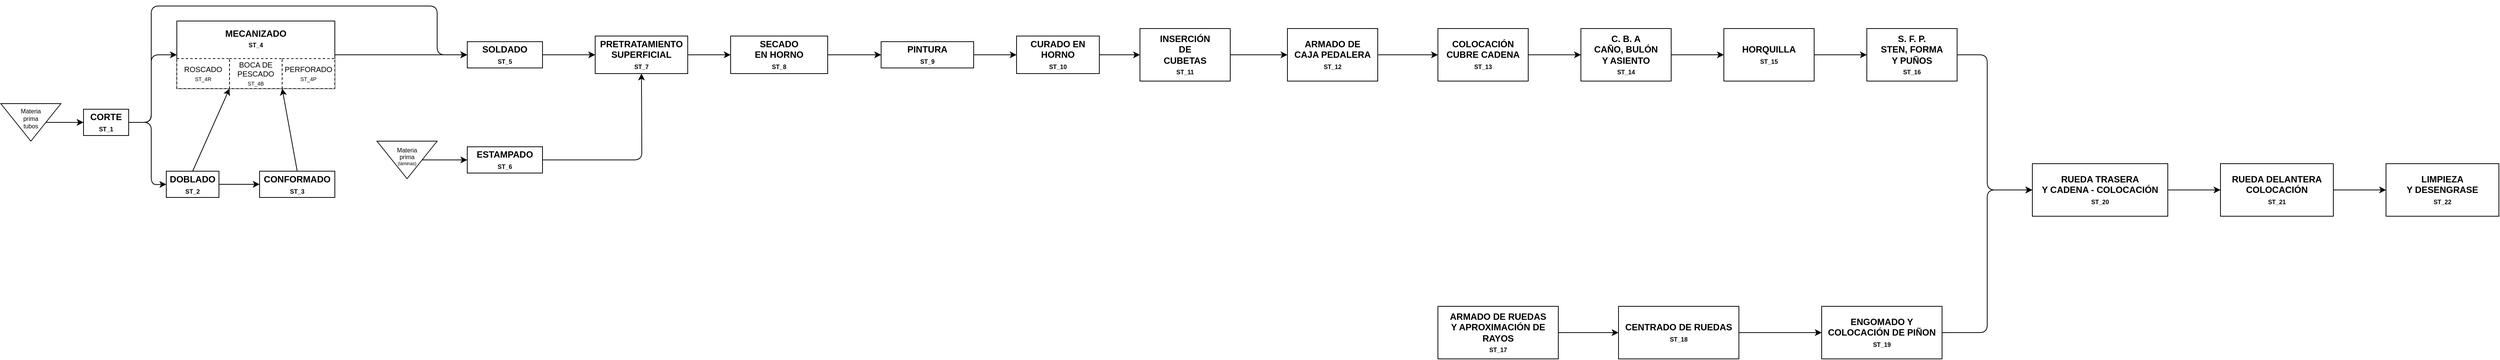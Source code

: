 <mxfile version="14.5.7" type="device"><diagram id="nn09dVtPtO_RdGGUCHOE" name="Page-1"><mxGraphModel dx="1481" dy="879" grid="1" gridSize="10" guides="1" tooltips="1" connect="1" arrows="1" fold="1" page="1" pageScale="1" pageWidth="3350" pageHeight="550" math="0" shadow="0"><root><mxCell id="0"/><mxCell id="1" parent="0"/><mxCell id="mdoL7X3gb5Sx83lqv6_T-1" value="&lt;div style=&quot;font-size: 8px&quot;&gt;&lt;font style=&quot;font-size: 8px&quot;&gt;Materia&lt;/font&gt;&lt;/div&gt;&lt;div style=&quot;font-size: 8px&quot;&gt;&lt;font style=&quot;font-size: 8px&quot;&gt;prima&lt;/font&gt;&lt;/div&gt;&lt;div style=&quot;font-size: 8px&quot;&gt;&lt;font style=&quot;font-size: 8px&quot;&gt;tubos&lt;/font&gt;&lt;/div&gt;&lt;div style=&quot;font-size: 8px&quot;&gt;&lt;font style=&quot;font-size: 8px&quot;&gt;&lt;br&gt;&lt;/font&gt;&lt;/div&gt;" style="triangle;whiteSpace=wrap;html=1;direction=south;" parent="1" vertex="1"><mxGeometry x="10" y="160" width="80" height="50" as="geometry"/></mxCell><mxCell id="mdoL7X3gb5Sx83lqv6_T-3" value="" style="endArrow=classic;html=1;exitX=0.5;exitY=0;exitDx=0;exitDy=0;entryX=0;entryY=0.5;entryDx=0;entryDy=0;" parent="1" source="mdoL7X3gb5Sx83lqv6_T-1" target="mdoL7X3gb5Sx83lqv6_T-6" edge="1"><mxGeometry width="50" height="50" relative="1" as="geometry"><mxPoint x="100" y="190" as="sourcePoint"/><mxPoint x="120" y="185" as="targetPoint"/></mxGeometry></mxCell><mxCell id="mdoL7X3gb5Sx83lqv6_T-6" value="&lt;div&gt;CORTE&lt;/div&gt;&lt;div&gt;&lt;font style=&quot;font-size: 8px&quot;&gt;ST_1&lt;/font&gt;&lt;br&gt;&lt;/div&gt;" style="rounded=0;whiteSpace=wrap;html=1;fontStyle=1" parent="1" vertex="1"><mxGeometry x="120" y="167.5" width="60" height="35" as="geometry"/></mxCell><mxCell id="mdoL7X3gb5Sx83lqv6_T-7" value="&lt;div&gt;DOBLADO&lt;/div&gt;&lt;div&gt;&lt;font style=&quot;font-size: 8px&quot;&gt;ST_2&lt;/font&gt;&lt;br&gt;&lt;/div&gt;" style="rounded=0;whiteSpace=wrap;html=1;fontStyle=1" parent="1" vertex="1"><mxGeometry x="230" y="250" width="70" height="35" as="geometry"/></mxCell><mxCell id="mdoL7X3gb5Sx83lqv6_T-8" value="&lt;div&gt;CONFORMADO&lt;/div&gt;&lt;div&gt;&lt;font style=&quot;font-size: 8px&quot;&gt;ST_3&lt;/font&gt;&lt;/div&gt;" style="rounded=0;whiteSpace=wrap;html=1;fontStyle=1" parent="1" vertex="1"><mxGeometry x="354" y="250" width="100" height="35" as="geometry"/></mxCell><mxCell id="mdoL7X3gb5Sx83lqv6_T-13" value="" style="group" parent="1" vertex="1" connectable="0"><mxGeometry x="244" y="50" width="210" height="90" as="geometry"/></mxCell><mxCell id="mdoL7X3gb5Sx83lqv6_T-9" value="&lt;table&gt;&lt;tbody&gt;&lt;tr&gt;&lt;td&gt;&lt;b&gt;&lt;br&gt;&lt;/b&gt;&lt;/td&gt;&lt;td&gt;&lt;b&gt;MECANIZADO&lt;/b&gt;&lt;br&gt;&lt;font size=&quot;1&quot;&gt;&lt;b style=&quot;font-size: 8px&quot;&gt;ST_4&lt;/b&gt;&lt;/font&gt;&lt;/td&gt;&lt;td&gt;&lt;b&gt;&lt;br&gt;&lt;/b&gt;&lt;/td&gt;&lt;/tr&gt;&lt;tr&gt;&lt;td&gt;&lt;b&gt;&lt;br&gt;&lt;/b&gt;&lt;/td&gt;&lt;td&gt;&lt;b&gt;&lt;br&gt;&lt;/b&gt;&lt;/td&gt;&lt;td&gt;&lt;b&gt;&lt;br&gt;&lt;/b&gt;&lt;/td&gt;&lt;/tr&gt;&lt;/tbody&gt;&lt;/table&gt;&lt;p&gt;&lt;/p&gt;" style="rounded=0;whiteSpace=wrap;html=1;align=center;verticalAlign=top;" parent="mdoL7X3gb5Sx83lqv6_T-13" vertex="1"><mxGeometry width="210" height="90" as="geometry"/></mxCell><mxCell id="mdoL7X3gb5Sx83lqv6_T-10" value="&lt;div&gt;ROSCADO&lt;/div&gt;&lt;div&gt;&lt;font style=&quot;font-size: 7px&quot;&gt;ST_4R&lt;/font&gt;&lt;/div&gt;" style="rounded=0;whiteSpace=wrap;html=1;fontSize=10;dashed=1;" parent="mdoL7X3gb5Sx83lqv6_T-13" vertex="1"><mxGeometry y="50" width="70" height="40" as="geometry"/></mxCell><mxCell id="mdoL7X3gb5Sx83lqv6_T-11" value="&lt;div&gt;BOCA DE PESCADO&lt;/div&gt;&lt;div&gt;&lt;font style=&quot;font-size: 7px&quot;&gt;ST_4B&lt;/font&gt;&lt;/div&gt;" style="rounded=0;whiteSpace=wrap;html=1;fontSize=10;dashed=1;" parent="mdoL7X3gb5Sx83lqv6_T-13" vertex="1"><mxGeometry x="70" y="50" width="70" height="40" as="geometry"/></mxCell><mxCell id="mdoL7X3gb5Sx83lqv6_T-12" value="&lt;div&gt;PERFORADO&lt;/div&gt;&lt;div&gt;&lt;font style=&quot;font-size: 7px&quot;&gt;ST_4P&lt;/font&gt;&lt;/div&gt;" style="rounded=0;whiteSpace=wrap;html=1;fontSize=10;dashed=1;" parent="mdoL7X3gb5Sx83lqv6_T-13" vertex="1"><mxGeometry x="140" y="50" width="70" height="40" as="geometry"/></mxCell><mxCell id="mdoL7X3gb5Sx83lqv6_T-16" value="" style="endArrow=classic;html=1;fontSize=10;exitX=1;exitY=0.5;exitDx=0;exitDy=0;entryX=0;entryY=0.5;entryDx=0;entryDy=0;" parent="1" source="mdoL7X3gb5Sx83lqv6_T-6" target="mdoL7X3gb5Sx83lqv6_T-9" edge="1"><mxGeometry width="50" height="50" relative="1" as="geometry"><mxPoint x="240" y="210" as="sourcePoint"/><mxPoint x="290" y="160" as="targetPoint"/><Array as="points"><mxPoint x="210" y="185"/><mxPoint x="210" y="95"/></Array></mxGeometry></mxCell><mxCell id="mdoL7X3gb5Sx83lqv6_T-17" value="" style="endArrow=classic;html=1;fontSize=10;exitX=1;exitY=0.5;exitDx=0;exitDy=0;entryX=0;entryY=0.5;entryDx=0;entryDy=0;" parent="1" source="mdoL7X3gb5Sx83lqv6_T-6" target="mdoL7X3gb5Sx83lqv6_T-7" edge="1"><mxGeometry width="50" height="50" relative="1" as="geometry"><mxPoint x="240" y="210" as="sourcePoint"/><mxPoint x="290" y="160" as="targetPoint"/><Array as="points"><mxPoint x="210" y="185"/><mxPoint x="210" y="268"/></Array></mxGeometry></mxCell><mxCell id="mdoL7X3gb5Sx83lqv6_T-18" value="" style="endArrow=classic;html=1;fontSize=10;entryX=0;entryY=0.5;entryDx=0;entryDy=0;exitX=1;exitY=0.5;exitDx=0;exitDy=0;" parent="1" source="mdoL7X3gb5Sx83lqv6_T-7" target="mdoL7X3gb5Sx83lqv6_T-8" edge="1"><mxGeometry width="50" height="50" relative="1" as="geometry"><mxPoint x="240" y="210" as="sourcePoint"/><mxPoint x="290" y="160" as="targetPoint"/></mxGeometry></mxCell><mxCell id="mdoL7X3gb5Sx83lqv6_T-19" value="" style="endArrow=classic;html=1;fontSize=10;exitX=0.5;exitY=0;exitDx=0;exitDy=0;entryX=1;entryY=1;entryDx=0;entryDy=0;" parent="1" source="mdoL7X3gb5Sx83lqv6_T-7" target="mdoL7X3gb5Sx83lqv6_T-10" edge="1"><mxGeometry width="50" height="50" relative="1" as="geometry"><mxPoint x="260" y="240" as="sourcePoint"/><mxPoint x="310" y="190" as="targetPoint"/></mxGeometry></mxCell><mxCell id="mdoL7X3gb5Sx83lqv6_T-20" value="" style="endArrow=classic;html=1;fontSize=10;exitX=0.5;exitY=0;exitDx=0;exitDy=0;entryX=1;entryY=1;entryDx=0;entryDy=0;" parent="1" source="mdoL7X3gb5Sx83lqv6_T-8" target="mdoL7X3gb5Sx83lqv6_T-11" edge="1"><mxGeometry width="50" height="50" relative="1" as="geometry"><mxPoint x="324.5" y="260" as="sourcePoint"/><mxPoint x="373.5" y="150" as="targetPoint"/></mxGeometry></mxCell><mxCell id="mdoL7X3gb5Sx83lqv6_T-30" value="" style="edgeStyle=orthogonalEdgeStyle;rounded=0;orthogonalLoop=1;jettySize=auto;html=1;fontSize=12;" parent="1" source="mdoL7X3gb5Sx83lqv6_T-22" target="mdoL7X3gb5Sx83lqv6_T-29" edge="1"><mxGeometry relative="1" as="geometry"/></mxCell><mxCell id="mdoL7X3gb5Sx83lqv6_T-22" value="&lt;div&gt;SOLDADO&lt;/div&gt;&lt;div&gt;&lt;font style=&quot;font-size: 8px&quot;&gt;ST_5&lt;/font&gt;&lt;/div&gt;" style="rounded=0;whiteSpace=wrap;html=1;fontStyle=1" parent="1" vertex="1"><mxGeometry x="630" y="77.5" width="100" height="35" as="geometry"/></mxCell><mxCell id="mdoL7X3gb5Sx83lqv6_T-28" value="" style="edgeStyle=orthogonalEdgeStyle;rounded=0;orthogonalLoop=1;jettySize=auto;html=1;fontSize=12;" parent="1" source="mdoL7X3gb5Sx83lqv6_T-24" target="mdoL7X3gb5Sx83lqv6_T-27" edge="1"><mxGeometry relative="1" as="geometry"/></mxCell><mxCell id="mdoL7X3gb5Sx83lqv6_T-24" value="&lt;div style=&quot;font-size: 8px&quot;&gt;&lt;font style=&quot;font-size: 8px&quot;&gt;Materia&lt;/font&gt;&lt;/div&gt;&lt;div style=&quot;font-size: 8px&quot;&gt;&lt;font style=&quot;font-size: 8px&quot;&gt;prima&lt;/font&gt;&lt;/div&gt;&lt;div style=&quot;font-size: 6px&quot;&gt;&lt;font style=&quot;font-size: 6px&quot;&gt;(láminas)&lt;br&gt;&lt;/font&gt;&lt;/div&gt;&lt;div style=&quot;font-size: 8px&quot;&gt;&lt;font style=&quot;font-size: 8px&quot;&gt;&lt;br&gt;&lt;/font&gt;&lt;/div&gt;" style="triangle;whiteSpace=wrap;html=1;direction=south;" parent="1" vertex="1"><mxGeometry x="510" y="210" width="80" height="50" as="geometry"/></mxCell><mxCell id="mdoL7X3gb5Sx83lqv6_T-25" value="" style="edgeStyle=orthogonalEdgeStyle;rounded=0;orthogonalLoop=1;jettySize=auto;html=1;fontSize=12;" parent="1" source="mdoL7X3gb5Sx83lqv6_T-9" target="mdoL7X3gb5Sx83lqv6_T-22" edge="1"><mxGeometry relative="1" as="geometry"/></mxCell><mxCell id="mdoL7X3gb5Sx83lqv6_T-26" value="" style="endArrow=classic;html=1;fontSize=12;exitX=1;exitY=0.5;exitDx=0;exitDy=0;entryX=0;entryY=0.5;entryDx=0;entryDy=0;" parent="1" source="mdoL7X3gb5Sx83lqv6_T-6" target="mdoL7X3gb5Sx83lqv6_T-22" edge="1"><mxGeometry width="50" height="50" relative="1" as="geometry"><mxPoint x="454" y="200" as="sourcePoint"/><mxPoint x="550" y="90" as="targetPoint"/><Array as="points"><mxPoint x="210" y="185"/><mxPoint x="210" y="30"/><mxPoint x="590" y="30"/><mxPoint x="590" y="95"/></Array></mxGeometry></mxCell><mxCell id="mdoL7X3gb5Sx83lqv6_T-27" value="&lt;div&gt;ESTAMPADO&lt;/div&gt;&lt;div&gt;&lt;font style=&quot;font-size: 8px&quot;&gt;ST_6&lt;/font&gt;&lt;/div&gt;" style="rounded=0;whiteSpace=wrap;html=1;fontStyle=1" parent="1" vertex="1"><mxGeometry x="630" y="217.5" width="100" height="35" as="geometry"/></mxCell><mxCell id="mdoL7X3gb5Sx83lqv6_T-32" value="" style="edgeStyle=orthogonalEdgeStyle;rounded=0;orthogonalLoop=1;jettySize=auto;html=1;fontSize=12;" parent="1" source="mdoL7X3gb5Sx83lqv6_T-29" target="mdoL7X3gb5Sx83lqv6_T-31" edge="1"><mxGeometry relative="1" as="geometry"/></mxCell><mxCell id="mdoL7X3gb5Sx83lqv6_T-29" value="&lt;div&gt;PRETRATAMIENTO&lt;/div&gt;&lt;div&gt;SUPERFICIAL&lt;/div&gt;&lt;div&gt;&lt;font style=&quot;font-size: 8px&quot;&gt;ST_7&lt;/font&gt;&lt;/div&gt;" style="rounded=0;whiteSpace=wrap;html=1;fontStyle=1" parent="1" vertex="1"><mxGeometry x="800" y="70" width="123" height="50" as="geometry"/></mxCell><mxCell id="mdoL7X3gb5Sx83lqv6_T-35" value="" style="edgeStyle=orthogonalEdgeStyle;rounded=0;orthogonalLoop=1;jettySize=auto;html=1;fontSize=12;" parent="1" source="mdoL7X3gb5Sx83lqv6_T-31" target="mdoL7X3gb5Sx83lqv6_T-33" edge="1"><mxGeometry relative="1" as="geometry"/></mxCell><mxCell id="mdoL7X3gb5Sx83lqv6_T-31" value="&lt;div&gt;SECADO &lt;br&gt;&lt;/div&gt;&lt;div&gt;EN HORNO&lt;/div&gt;&lt;div&gt;&lt;font style=&quot;font-size: 8px&quot;&gt;ST_8&lt;/font&gt;&lt;/div&gt;" style="rounded=0;whiteSpace=wrap;html=1;fontStyle=1" parent="1" vertex="1"><mxGeometry x="980" y="70" width="129" height="50" as="geometry"/></mxCell><mxCell id="mdoL7X3gb5Sx83lqv6_T-36" value="" style="edgeStyle=orthogonalEdgeStyle;rounded=0;orthogonalLoop=1;jettySize=auto;html=1;fontSize=12;" parent="1" source="mdoL7X3gb5Sx83lqv6_T-33" target="mdoL7X3gb5Sx83lqv6_T-34" edge="1"><mxGeometry relative="1" as="geometry"/></mxCell><mxCell id="mdoL7X3gb5Sx83lqv6_T-33" value="&lt;div&gt;PINTURA&lt;/div&gt;&lt;div&gt;&lt;font style=&quot;font-size: 8px&quot;&gt;ST_9&lt;/font&gt;&lt;/div&gt;" style="rounded=0;whiteSpace=wrap;html=1;fontStyle=1" parent="1" vertex="1"><mxGeometry x="1180" y="77.5" width="123" height="35" as="geometry"/></mxCell><mxCell id="mdoL7X3gb5Sx83lqv6_T-39" value="" style="edgeStyle=orthogonalEdgeStyle;rounded=0;orthogonalLoop=1;jettySize=auto;html=1;fontSize=12;" parent="1" source="mdoL7X3gb5Sx83lqv6_T-34" target="mdoL7X3gb5Sx83lqv6_T-37" edge="1"><mxGeometry relative="1" as="geometry"/></mxCell><mxCell id="mdoL7X3gb5Sx83lqv6_T-34" value="&lt;div&gt;CURADO EN HORNO&lt;/div&gt;&lt;div&gt;&lt;font style=&quot;font-size: 8px&quot;&gt;ST_10&lt;/font&gt;&lt;br&gt;&lt;/div&gt;" style="rounded=0;whiteSpace=wrap;html=1;fontStyle=1" parent="1" vertex="1"><mxGeometry x="1360" y="70" width="110" height="50" as="geometry"/></mxCell><mxCell id="mdoL7X3gb5Sx83lqv6_T-40" value="" style="edgeStyle=orthogonalEdgeStyle;rounded=0;orthogonalLoop=1;jettySize=auto;html=1;fontSize=12;" parent="1" source="mdoL7X3gb5Sx83lqv6_T-37" target="mdoL7X3gb5Sx83lqv6_T-38" edge="1"><mxGeometry relative="1" as="geometry"/></mxCell><mxCell id="mdoL7X3gb5Sx83lqv6_T-37" value="&lt;div&gt;INSERCIÓN&lt;/div&gt;&lt;div&gt;DE&lt;/div&gt;&lt;div&gt;CUBETAS&lt;br&gt;&lt;/div&gt;&lt;div&gt;&lt;font style=&quot;font-size: 8px&quot;&gt;ST_11&lt;/font&gt;&lt;br&gt;&lt;/div&gt;" style="rounded=0;whiteSpace=wrap;html=1;fontStyle=1" parent="1" vertex="1"><mxGeometry x="1524" y="60" width="120" height="70" as="geometry"/></mxCell><mxCell id="mdoL7X3gb5Sx83lqv6_T-42" value="" style="edgeStyle=orthogonalEdgeStyle;rounded=0;orthogonalLoop=1;jettySize=auto;html=1;fontSize=12;" parent="1" source="mdoL7X3gb5Sx83lqv6_T-38" target="mdoL7X3gb5Sx83lqv6_T-41" edge="1"><mxGeometry relative="1" as="geometry"/></mxCell><mxCell id="mdoL7X3gb5Sx83lqv6_T-38" value="&lt;div&gt;ARMADO DE&lt;/div&gt;&lt;div&gt;CAJA PEDALERA&lt;br&gt;&lt;/div&gt;&lt;div&gt;&lt;font style=&quot;font-size: 8px&quot;&gt;ST_12&lt;/font&gt;&lt;br&gt;&lt;/div&gt;" style="rounded=0;whiteSpace=wrap;html=1;fontStyle=1" parent="1" vertex="1"><mxGeometry x="1720" y="60" width="120" height="70" as="geometry"/></mxCell><mxCell id="mdoL7X3gb5Sx83lqv6_T-44" value="" style="edgeStyle=orthogonalEdgeStyle;rounded=0;orthogonalLoop=1;jettySize=auto;html=1;fontSize=12;" parent="1" source="mdoL7X3gb5Sx83lqv6_T-41" target="mdoL7X3gb5Sx83lqv6_T-43" edge="1"><mxGeometry relative="1" as="geometry"/></mxCell><mxCell id="mdoL7X3gb5Sx83lqv6_T-41" value="&lt;div&gt;COLOCACIÓN&lt;/div&gt;&lt;div&gt;CUBRE CADENA&lt;br&gt;&lt;/div&gt;&lt;div&gt;&lt;font style=&quot;font-size: 8px&quot;&gt;ST_13&lt;/font&gt;&lt;br&gt;&lt;/div&gt;" style="rounded=0;whiteSpace=wrap;html=1;fontStyle=1" parent="1" vertex="1"><mxGeometry x="1920" y="60" width="120" height="70" as="geometry"/></mxCell><mxCell id="mdoL7X3gb5Sx83lqv6_T-46" value="" style="edgeStyle=orthogonalEdgeStyle;rounded=0;orthogonalLoop=1;jettySize=auto;html=1;fontSize=12;" parent="1" source="mdoL7X3gb5Sx83lqv6_T-43" target="mdoL7X3gb5Sx83lqv6_T-45" edge="1"><mxGeometry relative="1" as="geometry"/></mxCell><mxCell id="mdoL7X3gb5Sx83lqv6_T-43" value="&lt;div&gt;C. B. A &lt;br&gt;&lt;/div&gt;&lt;div&gt;CAÑO, BULÓN&lt;/div&gt;&lt;div&gt;Y ASIENTO&lt;br&gt;&lt;/div&gt;&lt;div&gt;&lt;font style=&quot;font-size: 8px&quot;&gt;ST_14&lt;/font&gt;&lt;br&gt;&lt;/div&gt;" style="rounded=0;whiteSpace=wrap;html=1;fontStyle=1" parent="1" vertex="1"><mxGeometry x="2110" y="60" width="120" height="70" as="geometry"/></mxCell><mxCell id="mdoL7X3gb5Sx83lqv6_T-48" value="" style="edgeStyle=orthogonalEdgeStyle;rounded=0;orthogonalLoop=1;jettySize=auto;html=1;fontSize=12;" parent="1" source="mdoL7X3gb5Sx83lqv6_T-45" target="mdoL7X3gb5Sx83lqv6_T-47" edge="1"><mxGeometry relative="1" as="geometry"/></mxCell><mxCell id="mdoL7X3gb5Sx83lqv6_T-45" value="HORQUILLA&lt;div&gt;&lt;font style=&quot;font-size: 8px&quot;&gt;ST_15&lt;/font&gt;&lt;/div&gt;" style="rounded=0;whiteSpace=wrap;html=1;fontStyle=1" parent="1" vertex="1"><mxGeometry x="2300" y="60" width="120" height="70" as="geometry"/></mxCell><mxCell id="mdoL7X3gb5Sx83lqv6_T-47" value="&lt;div&gt;S. F. P. &lt;br&gt;&lt;/div&gt;&lt;div&gt;STEN, FORMA&lt;/div&gt;&lt;div&gt;Y PUÑOS&lt;br&gt;&lt;/div&gt;&lt;div&gt;&lt;font style=&quot;font-size: 8px&quot;&gt;ST_16&lt;/font&gt;&lt;br&gt;&lt;/div&gt;" style="rounded=0;whiteSpace=wrap;html=1;fontStyle=1" parent="1" vertex="1"><mxGeometry x="2490" y="60" width="120" height="70" as="geometry"/></mxCell><mxCell id="mdoL7X3gb5Sx83lqv6_T-52" value="" style="edgeStyle=orthogonalEdgeStyle;rounded=0;orthogonalLoop=1;jettySize=auto;html=1;fontSize=12;" parent="1" source="mdoL7X3gb5Sx83lqv6_T-49" target="mdoL7X3gb5Sx83lqv6_T-50" edge="1"><mxGeometry relative="1" as="geometry"/></mxCell><mxCell id="mdoL7X3gb5Sx83lqv6_T-49" value="&lt;div&gt;RUEDA TRASERA&lt;/div&gt;&lt;div&gt;Y CADENA - COLOCACIÓN&lt;br&gt;&lt;/div&gt;&lt;div&gt;&lt;font style=&quot;font-size: 8px&quot;&gt;ST_20&lt;/font&gt;&lt;br&gt;&lt;/div&gt;" style="rounded=0;whiteSpace=wrap;html=1;fontStyle=1" parent="1" vertex="1"><mxGeometry x="2710" y="240" width="180" height="70" as="geometry"/></mxCell><mxCell id="mdoL7X3gb5Sx83lqv6_T-53" value="" style="edgeStyle=orthogonalEdgeStyle;rounded=0;orthogonalLoop=1;jettySize=auto;html=1;fontSize=12;" parent="1" source="mdoL7X3gb5Sx83lqv6_T-50" target="mdoL7X3gb5Sx83lqv6_T-51" edge="1"><mxGeometry relative="1" as="geometry"/></mxCell><mxCell id="mdoL7X3gb5Sx83lqv6_T-50" value="&lt;div&gt;RUEDA DELANTERA&lt;/div&gt;&lt;div&gt;COLOCACIÓN&lt;br&gt;&lt;/div&gt;&lt;div&gt;&lt;font style=&quot;font-size: 8px&quot;&gt;ST_21&lt;/font&gt;&lt;br&gt;&lt;/div&gt;" style="rounded=0;whiteSpace=wrap;html=1;fontStyle=1" parent="1" vertex="1"><mxGeometry x="2960" y="240" width="150" height="70" as="geometry"/></mxCell><mxCell id="mdoL7X3gb5Sx83lqv6_T-51" value="&lt;div&gt;LIMPIEZA&lt;/div&gt;&lt;div&gt;Y DESENGRASE&lt;br&gt;&lt;/div&gt;&lt;div&gt;&lt;font style=&quot;font-size: 8px&quot;&gt;ST_22&lt;/font&gt;&lt;br&gt;&lt;/div&gt;" style="rounded=0;whiteSpace=wrap;html=1;fontStyle=1" parent="1" vertex="1"><mxGeometry x="3180" y="240" width="150" height="70" as="geometry"/></mxCell><mxCell id="mdoL7X3gb5Sx83lqv6_T-54" value="" style="endArrow=classic;html=1;fontSize=12;exitX=1;exitY=0.5;exitDx=0;exitDy=0;entryX=0;entryY=0.5;entryDx=0;entryDy=0;" parent="1" source="mdoL7X3gb5Sx83lqv6_T-47" target="mdoL7X3gb5Sx83lqv6_T-49" edge="1"><mxGeometry width="50" height="50" relative="1" as="geometry"><mxPoint x="2700" y="170" as="sourcePoint"/><mxPoint x="2750" y="120" as="targetPoint"/><Array as="points"><mxPoint x="2650" y="95"/><mxPoint x="2650" y="275"/></Array></mxGeometry></mxCell><mxCell id="mdoL7X3gb5Sx83lqv6_T-58" value="" style="edgeStyle=orthogonalEdgeStyle;rounded=0;orthogonalLoop=1;jettySize=auto;html=1;fontSize=12;" parent="1" source="mdoL7X3gb5Sx83lqv6_T-55" target="mdoL7X3gb5Sx83lqv6_T-56" edge="1"><mxGeometry relative="1" as="geometry"/></mxCell><mxCell id="mdoL7X3gb5Sx83lqv6_T-55" value="&lt;div&gt;ARMADO DE RUEDAS&lt;/div&gt;&lt;div&gt;Y APROXIMACIÓN DE RAYOS&lt;br&gt;&lt;/div&gt;&lt;div&gt;&lt;font style=&quot;font-size: 8px&quot;&gt;ST_17&lt;/font&gt;&lt;br&gt;&lt;/div&gt;" style="rounded=0;whiteSpace=wrap;html=1;fontStyle=1" parent="1" vertex="1"><mxGeometry x="1920" y="430" width="160" height="70" as="geometry"/></mxCell><mxCell id="mdoL7X3gb5Sx83lqv6_T-59" value="" style="edgeStyle=orthogonalEdgeStyle;rounded=0;orthogonalLoop=1;jettySize=auto;html=1;fontSize=12;" parent="1" source="mdoL7X3gb5Sx83lqv6_T-56" target="mdoL7X3gb5Sx83lqv6_T-57" edge="1"><mxGeometry relative="1" as="geometry"/></mxCell><mxCell id="mdoL7X3gb5Sx83lqv6_T-56" value="CENTRADO DE RUEDAS&lt;br&gt;&lt;div&gt;&lt;font style=&quot;font-size: 8px&quot;&gt;ST_18&lt;/font&gt;&lt;br&gt;&lt;/div&gt;" style="rounded=0;whiteSpace=wrap;html=1;fontStyle=1" parent="1" vertex="1"><mxGeometry x="2160" y="430" width="160" height="70" as="geometry"/></mxCell><mxCell id="mdoL7X3gb5Sx83lqv6_T-57" value="ENGOMADO Y COLOCACIÓN DE PIÑON&lt;br&gt;&lt;div&gt;&lt;font style=&quot;font-size: 8px&quot;&gt;ST_19&lt;/font&gt;&lt;br&gt;&lt;/div&gt;" style="rounded=0;whiteSpace=wrap;html=1;fontStyle=1" parent="1" vertex="1"><mxGeometry x="2430" y="430" width="160" height="70" as="geometry"/></mxCell><mxCell id="mdoL7X3gb5Sx83lqv6_T-60" value="" style="endArrow=classic;html=1;fontSize=12;exitX=1;exitY=0.5;exitDx=0;exitDy=0;entryX=0;entryY=0.5;entryDx=0;entryDy=0;" parent="1" source="mdoL7X3gb5Sx83lqv6_T-57" target="mdoL7X3gb5Sx83lqv6_T-49" edge="1"><mxGeometry width="50" height="50" relative="1" as="geometry"><mxPoint x="2650" y="530" as="sourcePoint"/><mxPoint x="2700" y="480" as="targetPoint"/><Array as="points"><mxPoint x="2650" y="465"/><mxPoint x="2650" y="275"/></Array></mxGeometry></mxCell><mxCell id="Pj4CIcOkwgsAv4K2ORmB-1" value="" style="endArrow=classic;html=1;entryX=0.5;entryY=1;entryDx=0;entryDy=0;exitX=1;exitY=0.5;exitDx=0;exitDy=0;" edge="1" parent="1" source="mdoL7X3gb5Sx83lqv6_T-27" target="mdoL7X3gb5Sx83lqv6_T-29"><mxGeometry width="50" height="50" relative="1" as="geometry"><mxPoint x="790" y="240" as="sourcePoint"/><mxPoint x="840" y="190" as="targetPoint"/><Array as="points"><mxPoint x="862" y="235"/></Array></mxGeometry></mxCell></root></mxGraphModel></diagram></mxfile>